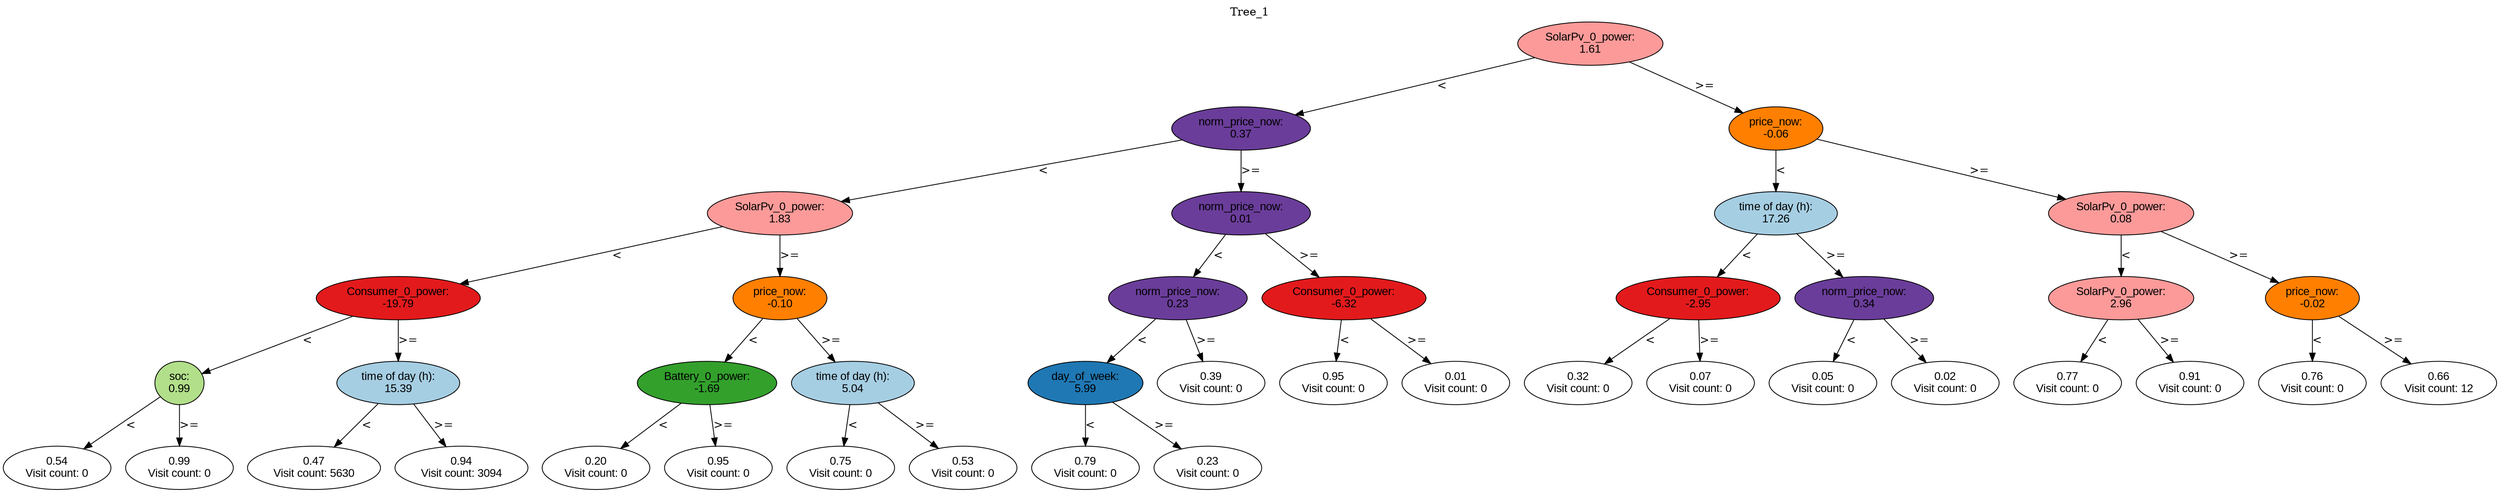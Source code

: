 digraph BST {
    node [fontname="Arial" style=filled colorscheme=paired12];
    0 [ label = "SolarPv_0_power:
1.61" fillcolor=5];
    1 [ label = "norm_price_now:
0.37" fillcolor=10];
    2 [ label = "SolarPv_0_power:
1.83" fillcolor=5];
    3 [ label = "Consumer_0_power:
-19.79" fillcolor=6];
    4 [ label = "soc:
0.99" fillcolor=3];
    5 [ label = "0.54
Visit count: 0" fillcolor=white];
    6 [ label = "0.99
Visit count: 0" fillcolor=white];
    7 [ label = "time of day (h):
15.39" fillcolor=1];
    8 [ label = "0.47
Visit count: 5630" fillcolor=white];
    9 [ label = "0.94
Visit count: 3094" fillcolor=white];
    10 [ label = "price_now:
-0.10" fillcolor=8];
    11 [ label = "Battery_0_power:
-1.69" fillcolor=4];
    12 [ label = "0.20
Visit count: 0" fillcolor=white];
    13 [ label = "0.95
Visit count: 0" fillcolor=white];
    14 [ label = "time of day (h):
5.04" fillcolor=1];
    15 [ label = "0.75
Visit count: 0" fillcolor=white];
    16 [ label = "0.53
Visit count: 0" fillcolor=white];
    17 [ label = "norm_price_now:
0.01" fillcolor=10];
    18 [ label = "norm_price_now:
0.23" fillcolor=10];
    19 [ label = "day_of_week:
5.99" fillcolor=2];
    20 [ label = "0.79
Visit count: 0" fillcolor=white];
    21 [ label = "0.23
Visit count: 0" fillcolor=white];
    22 [ label = "0.39
Visit count: 0" fillcolor=white];
    23 [ label = "Consumer_0_power:
-6.32" fillcolor=6];
    24 [ label = "0.95
Visit count: 0" fillcolor=white];
    25 [ label = "0.01
Visit count: 0" fillcolor=white];
    26 [ label = "price_now:
-0.06" fillcolor=8];
    27 [ label = "time of day (h):
17.26" fillcolor=1];
    28 [ label = "Consumer_0_power:
-2.95" fillcolor=6];
    29 [ label = "0.32
Visit count: 0" fillcolor=white];
    30 [ label = "0.07
Visit count: 0" fillcolor=white];
    31 [ label = "norm_price_now:
0.34" fillcolor=10];
    32 [ label = "0.05
Visit count: 0" fillcolor=white];
    33 [ label = "0.02
Visit count: 0" fillcolor=white];
    34 [ label = "SolarPv_0_power:
0.08" fillcolor=5];
    35 [ label = "SolarPv_0_power:
2.96" fillcolor=5];
    36 [ label = "0.77
Visit count: 0" fillcolor=white];
    37 [ label = "0.91
Visit count: 0" fillcolor=white];
    38 [ label = "price_now:
-0.02" fillcolor=8];
    39 [ label = "0.76
Visit count: 0" fillcolor=white];
    40 [ label = "0.66
Visit count: 12" fillcolor=white];

    0  -> 1[ label = "<"];
    0  -> 26[ label = ">="];
    1  -> 2[ label = "<"];
    1  -> 17[ label = ">="];
    2  -> 3[ label = "<"];
    2  -> 10[ label = ">="];
    3  -> 4[ label = "<"];
    3  -> 7[ label = ">="];
    4  -> 5[ label = "<"];
    4  -> 6[ label = ">="];
    7  -> 8[ label = "<"];
    7  -> 9[ label = ">="];
    10  -> 11[ label = "<"];
    10  -> 14[ label = ">="];
    11  -> 12[ label = "<"];
    11  -> 13[ label = ">="];
    14  -> 15[ label = "<"];
    14  -> 16[ label = ">="];
    17  -> 18[ label = "<"];
    17  -> 23[ label = ">="];
    18  -> 19[ label = "<"];
    18  -> 22[ label = ">="];
    19  -> 20[ label = "<"];
    19  -> 21[ label = ">="];
    23  -> 24[ label = "<"];
    23  -> 25[ label = ">="];
    26  -> 27[ label = "<"];
    26  -> 34[ label = ">="];
    27  -> 28[ label = "<"];
    27  -> 31[ label = ">="];
    28  -> 29[ label = "<"];
    28  -> 30[ label = ">="];
    31  -> 32[ label = "<"];
    31  -> 33[ label = ">="];
    34  -> 35[ label = "<"];
    34  -> 38[ label = ">="];
    35  -> 36[ label = "<"];
    35  -> 37[ label = ">="];
    38  -> 39[ label = "<"];
    38  -> 40[ label = ">="];

    labelloc="t";
    label="Tree_1";
}